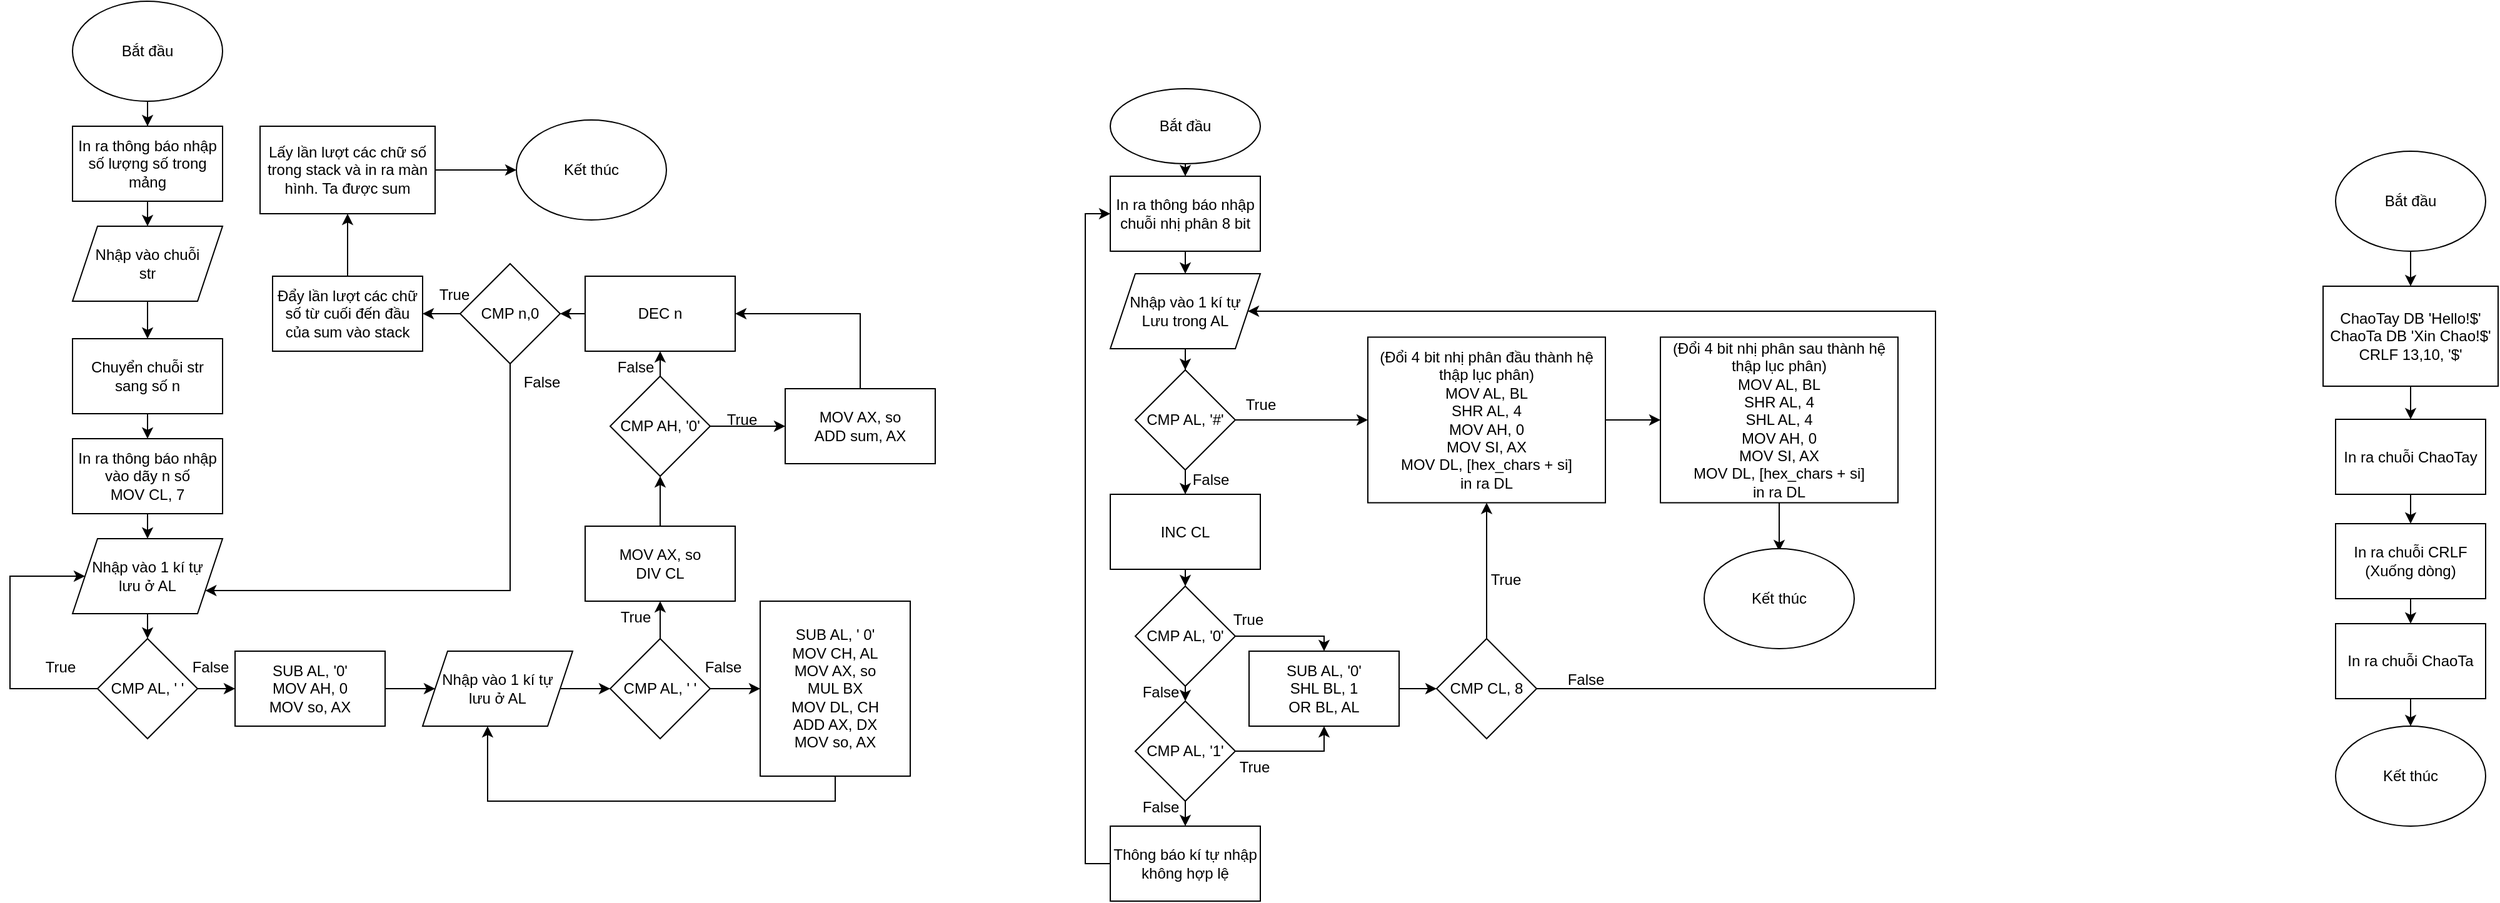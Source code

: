 <mxfile version="24.4.3" type="github">
  <diagram name="Trang-1" id="Hi9tlOcI5kU3Nyd7iPtn">
    <mxGraphModel dx="1518" dy="624" grid="1" gridSize="10" guides="1" tooltips="1" connect="1" arrows="1" fold="1" page="1" pageScale="1" pageWidth="827" pageHeight="1169" math="0" shadow="0">
      <root>
        <mxCell id="0" />
        <mxCell id="1" parent="0" />
        <mxCell id="NTieBcKYmifwPvcHSjF2-3" style="edgeStyle=orthogonalEdgeStyle;rounded=0;orthogonalLoop=1;jettySize=auto;html=1;exitX=0.5;exitY=1;exitDx=0;exitDy=0;" edge="1" parent="1" source="NTieBcKYmifwPvcHSjF2-1" target="NTieBcKYmifwPvcHSjF2-2">
          <mxGeometry relative="1" as="geometry" />
        </mxCell>
        <mxCell id="NTieBcKYmifwPvcHSjF2-1" value="Bắt đầu" style="ellipse;whiteSpace=wrap;html=1;" vertex="1" parent="1">
          <mxGeometry x="70" y="130" width="120" height="80" as="geometry" />
        </mxCell>
        <mxCell id="NTieBcKYmifwPvcHSjF2-5" style="edgeStyle=orthogonalEdgeStyle;rounded=0;orthogonalLoop=1;jettySize=auto;html=1;exitX=0.5;exitY=1;exitDx=0;exitDy=0;entryX=0.5;entryY=0;entryDx=0;entryDy=0;" edge="1" parent="1" source="NTieBcKYmifwPvcHSjF2-2" target="NTieBcKYmifwPvcHSjF2-4">
          <mxGeometry relative="1" as="geometry" />
        </mxCell>
        <mxCell id="NTieBcKYmifwPvcHSjF2-2" value="In ra thông báo nhập số lượng số trong mảng" style="rounded=0;whiteSpace=wrap;html=1;" vertex="1" parent="1">
          <mxGeometry x="70" y="230" width="120" height="60" as="geometry" />
        </mxCell>
        <mxCell id="NTieBcKYmifwPvcHSjF2-7" style="edgeStyle=orthogonalEdgeStyle;rounded=0;orthogonalLoop=1;jettySize=auto;html=1;exitX=0.5;exitY=1;exitDx=0;exitDy=0;" edge="1" parent="1" source="NTieBcKYmifwPvcHSjF2-4" target="NTieBcKYmifwPvcHSjF2-6">
          <mxGeometry relative="1" as="geometry" />
        </mxCell>
        <mxCell id="NTieBcKYmifwPvcHSjF2-4" value="Nhập vào chuỗi&lt;br&gt;str" style="shape=parallelogram;perimeter=parallelogramPerimeter;whiteSpace=wrap;html=1;fixedSize=1;" vertex="1" parent="1">
          <mxGeometry x="70" y="310" width="120" height="60" as="geometry" />
        </mxCell>
        <mxCell id="NTieBcKYmifwPvcHSjF2-9" style="edgeStyle=orthogonalEdgeStyle;rounded=0;orthogonalLoop=1;jettySize=auto;html=1;exitX=0.5;exitY=1;exitDx=0;exitDy=0;entryX=0.5;entryY=0;entryDx=0;entryDy=0;" edge="1" parent="1" source="NTieBcKYmifwPvcHSjF2-6" target="NTieBcKYmifwPvcHSjF2-8">
          <mxGeometry relative="1" as="geometry" />
        </mxCell>
        <mxCell id="NTieBcKYmifwPvcHSjF2-6" value="Chuyển chuỗi str sang số n" style="rounded=0;whiteSpace=wrap;html=1;" vertex="1" parent="1">
          <mxGeometry x="70" y="400" width="120" height="60" as="geometry" />
        </mxCell>
        <mxCell id="NTieBcKYmifwPvcHSjF2-11" style="edgeStyle=orthogonalEdgeStyle;rounded=0;orthogonalLoop=1;jettySize=auto;html=1;exitX=0.5;exitY=1;exitDx=0;exitDy=0;entryX=0.5;entryY=0;entryDx=0;entryDy=0;" edge="1" parent="1" source="NTieBcKYmifwPvcHSjF2-8" target="NTieBcKYmifwPvcHSjF2-10">
          <mxGeometry relative="1" as="geometry" />
        </mxCell>
        <mxCell id="NTieBcKYmifwPvcHSjF2-8" value="In ra thông báo nhập vào dãy n số&lt;br&gt;MOV CL, 7" style="rounded=0;whiteSpace=wrap;html=1;" vertex="1" parent="1">
          <mxGeometry x="70" y="480" width="120" height="60" as="geometry" />
        </mxCell>
        <mxCell id="NTieBcKYmifwPvcHSjF2-13" style="edgeStyle=orthogonalEdgeStyle;rounded=0;orthogonalLoop=1;jettySize=auto;html=1;exitX=0.5;exitY=1;exitDx=0;exitDy=0;entryX=0.5;entryY=0;entryDx=0;entryDy=0;" edge="1" parent="1" source="NTieBcKYmifwPvcHSjF2-10" target="NTieBcKYmifwPvcHSjF2-12">
          <mxGeometry relative="1" as="geometry" />
        </mxCell>
        <mxCell id="NTieBcKYmifwPvcHSjF2-10" value="Nhập vào 1 kí tự&lt;br&gt;lưu ở AL" style="shape=parallelogram;perimeter=parallelogramPerimeter;whiteSpace=wrap;html=1;fixedSize=1;" vertex="1" parent="1">
          <mxGeometry x="70" y="560" width="120" height="60" as="geometry" />
        </mxCell>
        <mxCell id="NTieBcKYmifwPvcHSjF2-14" style="edgeStyle=orthogonalEdgeStyle;rounded=0;orthogonalLoop=1;jettySize=auto;html=1;exitX=0;exitY=0.5;exitDx=0;exitDy=0;entryX=0;entryY=0.5;entryDx=0;entryDy=0;" edge="1" parent="1" source="NTieBcKYmifwPvcHSjF2-12" target="NTieBcKYmifwPvcHSjF2-10">
          <mxGeometry relative="1" as="geometry">
            <Array as="points">
              <mxPoint x="20" y="680" />
              <mxPoint x="20" y="590" />
            </Array>
          </mxGeometry>
        </mxCell>
        <mxCell id="NTieBcKYmifwPvcHSjF2-16" style="edgeStyle=orthogonalEdgeStyle;rounded=0;orthogonalLoop=1;jettySize=auto;html=1;exitX=1;exitY=0.5;exitDx=0;exitDy=0;entryX=0;entryY=0.5;entryDx=0;entryDy=0;" edge="1" parent="1" source="NTieBcKYmifwPvcHSjF2-12" target="NTieBcKYmifwPvcHSjF2-15">
          <mxGeometry relative="1" as="geometry" />
        </mxCell>
        <mxCell id="NTieBcKYmifwPvcHSjF2-12" value="CMP AL, &#39; &#39;" style="rhombus;whiteSpace=wrap;html=1;" vertex="1" parent="1">
          <mxGeometry x="90" y="640" width="80" height="80" as="geometry" />
        </mxCell>
        <mxCell id="NTieBcKYmifwPvcHSjF2-21" style="edgeStyle=orthogonalEdgeStyle;rounded=0;orthogonalLoop=1;jettySize=auto;html=1;exitX=1;exitY=0.5;exitDx=0;exitDy=0;entryX=0;entryY=0.5;entryDx=0;entryDy=0;" edge="1" parent="1" source="NTieBcKYmifwPvcHSjF2-15" target="NTieBcKYmifwPvcHSjF2-19">
          <mxGeometry relative="1" as="geometry" />
        </mxCell>
        <mxCell id="NTieBcKYmifwPvcHSjF2-15" value="SUB AL, &#39;0&#39;&lt;div&gt;MOV AH, 0&lt;/div&gt;&lt;div&gt;MOV so, AX&lt;/div&gt;" style="rounded=0;whiteSpace=wrap;html=1;" vertex="1" parent="1">
          <mxGeometry x="200" y="650" width="120" height="60" as="geometry" />
        </mxCell>
        <mxCell id="NTieBcKYmifwPvcHSjF2-17" value="False" style="text;html=1;align=center;verticalAlign=middle;resizable=0;points=[];autosize=1;strokeColor=none;fillColor=none;" vertex="1" parent="1">
          <mxGeometry x="155" y="648" width="50" height="30" as="geometry" />
        </mxCell>
        <mxCell id="NTieBcKYmifwPvcHSjF2-18" value="True" style="text;html=1;align=center;verticalAlign=middle;resizable=0;points=[];autosize=1;strokeColor=none;fillColor=none;" vertex="1" parent="1">
          <mxGeometry x="35" y="648" width="50" height="30" as="geometry" />
        </mxCell>
        <mxCell id="NTieBcKYmifwPvcHSjF2-22" style="edgeStyle=orthogonalEdgeStyle;rounded=0;orthogonalLoop=1;jettySize=auto;html=1;exitX=1;exitY=0.5;exitDx=0;exitDy=0;entryX=0;entryY=0.5;entryDx=0;entryDy=0;" edge="1" parent="1" source="NTieBcKYmifwPvcHSjF2-19" target="NTieBcKYmifwPvcHSjF2-20">
          <mxGeometry relative="1" as="geometry" />
        </mxCell>
        <mxCell id="NTieBcKYmifwPvcHSjF2-19" value="Nhập vào 1 kí tự&lt;br&gt;lưu ở AL" style="shape=parallelogram;perimeter=parallelogramPerimeter;whiteSpace=wrap;html=1;fixedSize=1;" vertex="1" parent="1">
          <mxGeometry x="350" y="650" width="120" height="60" as="geometry" />
        </mxCell>
        <mxCell id="NTieBcKYmifwPvcHSjF2-24" style="edgeStyle=orthogonalEdgeStyle;rounded=0;orthogonalLoop=1;jettySize=auto;html=1;exitX=0.5;exitY=0;exitDx=0;exitDy=0;" edge="1" parent="1" source="NTieBcKYmifwPvcHSjF2-20" target="NTieBcKYmifwPvcHSjF2-23">
          <mxGeometry relative="1" as="geometry" />
        </mxCell>
        <mxCell id="NTieBcKYmifwPvcHSjF2-30" style="edgeStyle=orthogonalEdgeStyle;rounded=0;orthogonalLoop=1;jettySize=auto;html=1;exitX=1;exitY=0.5;exitDx=0;exitDy=0;entryX=0;entryY=0.5;entryDx=0;entryDy=0;" edge="1" parent="1" source="NTieBcKYmifwPvcHSjF2-20" target="NTieBcKYmifwPvcHSjF2-25">
          <mxGeometry relative="1" as="geometry" />
        </mxCell>
        <mxCell id="NTieBcKYmifwPvcHSjF2-20" value="CMP AL, &#39; &#39;" style="rhombus;whiteSpace=wrap;html=1;" vertex="1" parent="1">
          <mxGeometry x="500" y="640" width="80" height="80" as="geometry" />
        </mxCell>
        <mxCell id="NTieBcKYmifwPvcHSjF2-35" style="edgeStyle=orthogonalEdgeStyle;rounded=0;orthogonalLoop=1;jettySize=auto;html=1;exitX=0.5;exitY=0;exitDx=0;exitDy=0;" edge="1" parent="1" source="NTieBcKYmifwPvcHSjF2-23" target="NTieBcKYmifwPvcHSjF2-34">
          <mxGeometry relative="1" as="geometry" />
        </mxCell>
        <mxCell id="NTieBcKYmifwPvcHSjF2-23" value="MOV AX, so&lt;div&gt;DIV CL&lt;/div&gt;" style="rounded=0;whiteSpace=wrap;html=1;" vertex="1" parent="1">
          <mxGeometry x="480" y="550" width="120" height="60" as="geometry" />
        </mxCell>
        <mxCell id="NTieBcKYmifwPvcHSjF2-25" value="SUB AL, &#39; 0&#39;&lt;div&gt;MOV CH, AL&lt;/div&gt;&lt;div&gt;MOV AX, so&lt;/div&gt;&lt;div&gt;MUL BX&lt;/div&gt;&lt;div&gt;MOV DL, CH&lt;/div&gt;&lt;div&gt;ADD AX, DX&lt;/div&gt;&lt;div&gt;MOV so, AX&lt;/div&gt;" style="rounded=0;whiteSpace=wrap;html=1;" vertex="1" parent="1">
          <mxGeometry x="620" y="610" width="120" height="140" as="geometry" />
        </mxCell>
        <mxCell id="NTieBcKYmifwPvcHSjF2-31" style="edgeStyle=orthogonalEdgeStyle;rounded=0;orthogonalLoop=1;jettySize=auto;html=1;exitX=0.5;exitY=1;exitDx=0;exitDy=0;entryX=0.433;entryY=1;entryDx=0;entryDy=0;entryPerimeter=0;" edge="1" parent="1" source="NTieBcKYmifwPvcHSjF2-25" target="NTieBcKYmifwPvcHSjF2-19">
          <mxGeometry relative="1" as="geometry" />
        </mxCell>
        <mxCell id="NTieBcKYmifwPvcHSjF2-32" value="True" style="text;html=1;align=center;verticalAlign=middle;resizable=0;points=[];autosize=1;strokeColor=none;fillColor=none;" vertex="1" parent="1">
          <mxGeometry x="495" y="608" width="50" height="30" as="geometry" />
        </mxCell>
        <mxCell id="NTieBcKYmifwPvcHSjF2-33" value="False" style="text;html=1;align=center;verticalAlign=middle;resizable=0;points=[];autosize=1;strokeColor=none;fillColor=none;" vertex="1" parent="1">
          <mxGeometry x="565" y="648" width="50" height="30" as="geometry" />
        </mxCell>
        <mxCell id="NTieBcKYmifwPvcHSjF2-38" style="edgeStyle=orthogonalEdgeStyle;rounded=0;orthogonalLoop=1;jettySize=auto;html=1;exitX=1;exitY=0.5;exitDx=0;exitDy=0;entryX=0;entryY=0.5;entryDx=0;entryDy=0;" edge="1" parent="1" source="NTieBcKYmifwPvcHSjF2-34" target="NTieBcKYmifwPvcHSjF2-37">
          <mxGeometry relative="1" as="geometry" />
        </mxCell>
        <mxCell id="NTieBcKYmifwPvcHSjF2-41" style="edgeStyle=orthogonalEdgeStyle;rounded=0;orthogonalLoop=1;jettySize=auto;html=1;exitX=0.5;exitY=0;exitDx=0;exitDy=0;entryX=0.5;entryY=1;entryDx=0;entryDy=0;" edge="1" parent="1" source="NTieBcKYmifwPvcHSjF2-34" target="NTieBcKYmifwPvcHSjF2-40">
          <mxGeometry relative="1" as="geometry" />
        </mxCell>
        <mxCell id="NTieBcKYmifwPvcHSjF2-34" value="CMP AH, &#39;0&#39;" style="rhombus;whiteSpace=wrap;html=1;" vertex="1" parent="1">
          <mxGeometry x="500" y="430" width="80" height="80" as="geometry" />
        </mxCell>
        <mxCell id="NTieBcKYmifwPvcHSjF2-42" style="edgeStyle=orthogonalEdgeStyle;rounded=0;orthogonalLoop=1;jettySize=auto;html=1;exitX=0.5;exitY=0;exitDx=0;exitDy=0;entryX=1;entryY=0.5;entryDx=0;entryDy=0;" edge="1" parent="1" source="NTieBcKYmifwPvcHSjF2-37" target="NTieBcKYmifwPvcHSjF2-40">
          <mxGeometry relative="1" as="geometry" />
        </mxCell>
        <mxCell id="NTieBcKYmifwPvcHSjF2-37" value="MOV AX, so&lt;div&gt;ADD sum, AX&lt;/div&gt;" style="rounded=0;whiteSpace=wrap;html=1;" vertex="1" parent="1">
          <mxGeometry x="640" y="440" width="120" height="60" as="geometry" />
        </mxCell>
        <mxCell id="NTieBcKYmifwPvcHSjF2-39" value="True" style="text;html=1;align=center;verticalAlign=middle;resizable=0;points=[];autosize=1;strokeColor=none;fillColor=none;" vertex="1" parent="1">
          <mxGeometry x="580" y="450" width="50" height="30" as="geometry" />
        </mxCell>
        <mxCell id="NTieBcKYmifwPvcHSjF2-45" style="edgeStyle=orthogonalEdgeStyle;rounded=0;orthogonalLoop=1;jettySize=auto;html=1;exitX=0;exitY=0.5;exitDx=0;exitDy=0;entryX=1;entryY=0.5;entryDx=0;entryDy=0;" edge="1" parent="1" source="NTieBcKYmifwPvcHSjF2-40" target="NTieBcKYmifwPvcHSjF2-43">
          <mxGeometry relative="1" as="geometry" />
        </mxCell>
        <mxCell id="NTieBcKYmifwPvcHSjF2-40" value="DEC n" style="rounded=0;whiteSpace=wrap;html=1;" vertex="1" parent="1">
          <mxGeometry x="480" y="350" width="120" height="60" as="geometry" />
        </mxCell>
        <mxCell id="NTieBcKYmifwPvcHSjF2-44" style="edgeStyle=orthogonalEdgeStyle;rounded=0;orthogonalLoop=1;jettySize=auto;html=1;exitX=0.5;exitY=1;exitDx=0;exitDy=0;entryX=1;entryY=0.75;entryDx=0;entryDy=0;" edge="1" parent="1" source="NTieBcKYmifwPvcHSjF2-43" target="NTieBcKYmifwPvcHSjF2-10">
          <mxGeometry relative="1" as="geometry">
            <Array as="points">
              <mxPoint x="420" y="602" />
            </Array>
          </mxGeometry>
        </mxCell>
        <mxCell id="NTieBcKYmifwPvcHSjF2-49" style="edgeStyle=orthogonalEdgeStyle;rounded=0;orthogonalLoop=1;jettySize=auto;html=1;exitX=0;exitY=0.5;exitDx=0;exitDy=0;entryX=1;entryY=0.5;entryDx=0;entryDy=0;" edge="1" parent="1" source="NTieBcKYmifwPvcHSjF2-43" target="NTieBcKYmifwPvcHSjF2-48">
          <mxGeometry relative="1" as="geometry" />
        </mxCell>
        <mxCell id="NTieBcKYmifwPvcHSjF2-43" value="CMP n,0" style="rhombus;whiteSpace=wrap;html=1;" vertex="1" parent="1">
          <mxGeometry x="380" y="340" width="80" height="80" as="geometry" />
        </mxCell>
        <mxCell id="NTieBcKYmifwPvcHSjF2-46" value="False" style="text;html=1;align=center;verticalAlign=middle;resizable=0;points=[];autosize=1;strokeColor=none;fillColor=none;" vertex="1" parent="1">
          <mxGeometry x="420" y="420" width="50" height="30" as="geometry" />
        </mxCell>
        <mxCell id="NTieBcKYmifwPvcHSjF2-52" style="edgeStyle=orthogonalEdgeStyle;rounded=0;orthogonalLoop=1;jettySize=auto;html=1;exitX=1;exitY=0.5;exitDx=0;exitDy=0;entryX=0;entryY=0.5;entryDx=0;entryDy=0;" edge="1" parent="1" source="NTieBcKYmifwPvcHSjF2-47" target="NTieBcKYmifwPvcHSjF2-51">
          <mxGeometry relative="1" as="geometry" />
        </mxCell>
        <mxCell id="NTieBcKYmifwPvcHSjF2-47" value="Lấy lần lượt các chữ số trong stack và in ra màn hình. Ta được sum" style="rounded=0;whiteSpace=wrap;html=1;" vertex="1" parent="1">
          <mxGeometry x="220" y="230" width="140" height="70" as="geometry" />
        </mxCell>
        <mxCell id="NTieBcKYmifwPvcHSjF2-50" style="edgeStyle=orthogonalEdgeStyle;rounded=0;orthogonalLoop=1;jettySize=auto;html=1;exitX=0.5;exitY=0;exitDx=0;exitDy=0;entryX=0.5;entryY=1;entryDx=0;entryDy=0;" edge="1" parent="1" source="NTieBcKYmifwPvcHSjF2-48" target="NTieBcKYmifwPvcHSjF2-47">
          <mxGeometry relative="1" as="geometry" />
        </mxCell>
        <mxCell id="NTieBcKYmifwPvcHSjF2-48" value="Đẩy lần lượt các chữ số từ cuối đến đầu của sum vào stack" style="rounded=0;whiteSpace=wrap;html=1;" vertex="1" parent="1">
          <mxGeometry x="230" y="350" width="120" height="60" as="geometry" />
        </mxCell>
        <mxCell id="NTieBcKYmifwPvcHSjF2-51" value="Kết thúc" style="ellipse;whiteSpace=wrap;html=1;" vertex="1" parent="1">
          <mxGeometry x="425" y="225" width="120" height="80" as="geometry" />
        </mxCell>
        <mxCell id="NTieBcKYmifwPvcHSjF2-53" value="True" style="text;html=1;align=center;verticalAlign=middle;resizable=0;points=[];autosize=1;strokeColor=none;fillColor=none;" vertex="1" parent="1">
          <mxGeometry x="350" y="350" width="50" height="30" as="geometry" />
        </mxCell>
        <mxCell id="NTieBcKYmifwPvcHSjF2-54" value="False" style="text;html=1;align=center;verticalAlign=middle;resizable=0;points=[];autosize=1;strokeColor=none;fillColor=none;" vertex="1" parent="1">
          <mxGeometry x="495" y="408" width="50" height="30" as="geometry" />
        </mxCell>
        <mxCell id="NTieBcKYmifwPvcHSjF2-57" style="edgeStyle=orthogonalEdgeStyle;rounded=0;orthogonalLoop=1;jettySize=auto;html=1;exitX=0.5;exitY=1;exitDx=0;exitDy=0;entryX=0.5;entryY=0;entryDx=0;entryDy=0;" edge="1" parent="1" source="NTieBcKYmifwPvcHSjF2-55" target="NTieBcKYmifwPvcHSjF2-56">
          <mxGeometry relative="1" as="geometry" />
        </mxCell>
        <mxCell id="NTieBcKYmifwPvcHSjF2-55" value="Bắt đầu" style="ellipse;whiteSpace=wrap;html=1;" vertex="1" parent="1">
          <mxGeometry x="900" y="200" width="120" height="60" as="geometry" />
        </mxCell>
        <mxCell id="NTieBcKYmifwPvcHSjF2-60" style="edgeStyle=orthogonalEdgeStyle;rounded=0;orthogonalLoop=1;jettySize=auto;html=1;exitX=0.5;exitY=1;exitDx=0;exitDy=0;entryX=0.5;entryY=0;entryDx=0;entryDy=0;" edge="1" parent="1" source="NTieBcKYmifwPvcHSjF2-56" target="NTieBcKYmifwPvcHSjF2-59">
          <mxGeometry relative="1" as="geometry" />
        </mxCell>
        <mxCell id="NTieBcKYmifwPvcHSjF2-56" value="In ra thông báo nhập chuỗi nhị phân 8 bit" style="rounded=0;whiteSpace=wrap;html=1;" vertex="1" parent="1">
          <mxGeometry x="900" y="270" width="120" height="60" as="geometry" />
        </mxCell>
        <mxCell id="NTieBcKYmifwPvcHSjF2-62" style="edgeStyle=orthogonalEdgeStyle;rounded=0;orthogonalLoop=1;jettySize=auto;html=1;exitX=0.5;exitY=1;exitDx=0;exitDy=0;" edge="1" parent="1" source="NTieBcKYmifwPvcHSjF2-59" target="NTieBcKYmifwPvcHSjF2-61">
          <mxGeometry relative="1" as="geometry" />
        </mxCell>
        <mxCell id="NTieBcKYmifwPvcHSjF2-59" value="Nhập vào 1 kí tự&lt;br&gt;Lưu trong AL" style="shape=parallelogram;perimeter=parallelogramPerimeter;whiteSpace=wrap;html=1;fixedSize=1;" vertex="1" parent="1">
          <mxGeometry x="900" y="348" width="120" height="60" as="geometry" />
        </mxCell>
        <mxCell id="NTieBcKYmifwPvcHSjF2-64" style="edgeStyle=orthogonalEdgeStyle;rounded=0;orthogonalLoop=1;jettySize=auto;html=1;exitX=1;exitY=0.5;exitDx=0;exitDy=0;entryX=0;entryY=0.5;entryDx=0;entryDy=0;" edge="1" parent="1" source="NTieBcKYmifwPvcHSjF2-61" target="NTieBcKYmifwPvcHSjF2-63">
          <mxGeometry relative="1" as="geometry" />
        </mxCell>
        <mxCell id="NTieBcKYmifwPvcHSjF2-66" style="edgeStyle=orthogonalEdgeStyle;rounded=0;orthogonalLoop=1;jettySize=auto;html=1;exitX=0.5;exitY=1;exitDx=0;exitDy=0;entryX=0.5;entryY=0;entryDx=0;entryDy=0;" edge="1" parent="1" source="NTieBcKYmifwPvcHSjF2-61" target="NTieBcKYmifwPvcHSjF2-65">
          <mxGeometry relative="1" as="geometry" />
        </mxCell>
        <mxCell id="NTieBcKYmifwPvcHSjF2-61" value="CMP AL, &#39;#&#39;" style="rhombus;whiteSpace=wrap;html=1;" vertex="1" parent="1">
          <mxGeometry x="920" y="425" width="80" height="80" as="geometry" />
        </mxCell>
        <mxCell id="NTieBcKYmifwPvcHSjF2-79" style="edgeStyle=orthogonalEdgeStyle;rounded=0;orthogonalLoop=1;jettySize=auto;html=1;exitX=1;exitY=0.5;exitDx=0;exitDy=0;entryX=0;entryY=0.5;entryDx=0;entryDy=0;" edge="1" parent="1" source="NTieBcKYmifwPvcHSjF2-63" target="NTieBcKYmifwPvcHSjF2-78">
          <mxGeometry relative="1" as="geometry" />
        </mxCell>
        <mxCell id="NTieBcKYmifwPvcHSjF2-63" value="(Đổi 4 bit nhị phân đầu thành hệ thập lục phân)&lt;div&gt;MOV AL, BL&lt;/div&gt;&lt;div&gt;SHR AL, 4&lt;/div&gt;&lt;div&gt;MOV AH, 0&lt;/div&gt;&lt;div&gt;MOV SI, AX&lt;/div&gt;&lt;div&gt;MOV DL, [hex_chars + si]&lt;/div&gt;&lt;div&gt;in ra DL&lt;/div&gt;" style="rounded=0;whiteSpace=wrap;html=1;" vertex="1" parent="1">
          <mxGeometry x="1106" y="398.75" width="190" height="132.5" as="geometry" />
        </mxCell>
        <mxCell id="NTieBcKYmifwPvcHSjF2-70" style="edgeStyle=orthogonalEdgeStyle;rounded=0;orthogonalLoop=1;jettySize=auto;html=1;exitX=0.5;exitY=1;exitDx=0;exitDy=0;entryX=0.5;entryY=0;entryDx=0;entryDy=0;" edge="1" parent="1" source="NTieBcKYmifwPvcHSjF2-65" target="NTieBcKYmifwPvcHSjF2-68">
          <mxGeometry relative="1" as="geometry" />
        </mxCell>
        <mxCell id="NTieBcKYmifwPvcHSjF2-65" value="INC CL" style="rounded=0;whiteSpace=wrap;html=1;" vertex="1" parent="1">
          <mxGeometry x="900" y="524.5" width="120" height="60" as="geometry" />
        </mxCell>
        <mxCell id="NTieBcKYmifwPvcHSjF2-71" style="edgeStyle=orthogonalEdgeStyle;rounded=0;orthogonalLoop=1;jettySize=auto;html=1;exitX=0.5;exitY=1;exitDx=0;exitDy=0;entryX=0.5;entryY=0;entryDx=0;entryDy=0;" edge="1" parent="1" source="NTieBcKYmifwPvcHSjF2-68" target="NTieBcKYmifwPvcHSjF2-69">
          <mxGeometry relative="1" as="geometry" />
        </mxCell>
        <mxCell id="NTieBcKYmifwPvcHSjF2-86" style="edgeStyle=orthogonalEdgeStyle;rounded=0;orthogonalLoop=1;jettySize=auto;html=1;exitX=1;exitY=0.5;exitDx=0;exitDy=0;entryX=0.5;entryY=0;entryDx=0;entryDy=0;" edge="1" parent="1" source="NTieBcKYmifwPvcHSjF2-68" target="NTieBcKYmifwPvcHSjF2-72">
          <mxGeometry relative="1" as="geometry">
            <Array as="points">
              <mxPoint x="1071" y="638" />
            </Array>
          </mxGeometry>
        </mxCell>
        <mxCell id="NTieBcKYmifwPvcHSjF2-68" value="CMP AL, &#39;0&#39;" style="rhombus;whiteSpace=wrap;html=1;" vertex="1" parent="1">
          <mxGeometry x="920" y="598" width="80" height="80" as="geometry" />
        </mxCell>
        <mxCell id="NTieBcKYmifwPvcHSjF2-74" style="edgeStyle=orthogonalEdgeStyle;rounded=0;orthogonalLoop=1;jettySize=auto;html=1;exitX=1;exitY=0.5;exitDx=0;exitDy=0;entryX=0.5;entryY=1;entryDx=0;entryDy=0;" edge="1" parent="1" source="NTieBcKYmifwPvcHSjF2-69" target="NTieBcKYmifwPvcHSjF2-72">
          <mxGeometry relative="1" as="geometry" />
        </mxCell>
        <mxCell id="NTieBcKYmifwPvcHSjF2-76" style="edgeStyle=orthogonalEdgeStyle;rounded=0;orthogonalLoop=1;jettySize=auto;html=1;exitX=0.5;exitY=1;exitDx=0;exitDy=0;entryX=0.5;entryY=0;entryDx=0;entryDy=0;" edge="1" parent="1" source="NTieBcKYmifwPvcHSjF2-69" target="NTieBcKYmifwPvcHSjF2-75">
          <mxGeometry relative="1" as="geometry" />
        </mxCell>
        <mxCell id="NTieBcKYmifwPvcHSjF2-69" value="CMP AL, &#39;1&#39;" style="rhombus;whiteSpace=wrap;html=1;" vertex="1" parent="1">
          <mxGeometry x="920" y="690" width="80" height="80" as="geometry" />
        </mxCell>
        <mxCell id="NTieBcKYmifwPvcHSjF2-82" style="edgeStyle=orthogonalEdgeStyle;rounded=0;orthogonalLoop=1;jettySize=auto;html=1;exitX=1;exitY=0.5;exitDx=0;exitDy=0;" edge="1" parent="1" source="NTieBcKYmifwPvcHSjF2-72" target="NTieBcKYmifwPvcHSjF2-83">
          <mxGeometry relative="1" as="geometry">
            <mxPoint x="1181.0" y="699.529" as="targetPoint" />
          </mxGeometry>
        </mxCell>
        <mxCell id="NTieBcKYmifwPvcHSjF2-72" value="SUB AL, &#39;0&#39;&lt;div&gt;SHL BL, 1&lt;/div&gt;&lt;div&gt;OR BL, AL&lt;/div&gt;" style="rounded=0;whiteSpace=wrap;html=1;" vertex="1" parent="1">
          <mxGeometry x="1011" y="650" width="120" height="60" as="geometry" />
        </mxCell>
        <mxCell id="NTieBcKYmifwPvcHSjF2-77" style="edgeStyle=orthogonalEdgeStyle;rounded=0;orthogonalLoop=1;jettySize=auto;html=1;exitX=0;exitY=0.5;exitDx=0;exitDy=0;entryX=0;entryY=0.5;entryDx=0;entryDy=0;" edge="1" parent="1" source="NTieBcKYmifwPvcHSjF2-75" target="NTieBcKYmifwPvcHSjF2-56">
          <mxGeometry relative="1" as="geometry" />
        </mxCell>
        <mxCell id="NTieBcKYmifwPvcHSjF2-75" value="Thông báo kí tự nhập không hợp lệ" style="rounded=0;whiteSpace=wrap;html=1;" vertex="1" parent="1">
          <mxGeometry x="900" y="790" width="120" height="60" as="geometry" />
        </mxCell>
        <mxCell id="NTieBcKYmifwPvcHSjF2-81" style="edgeStyle=orthogonalEdgeStyle;rounded=0;orthogonalLoop=1;jettySize=auto;html=1;exitX=0.5;exitY=1;exitDx=0;exitDy=0;" edge="1" parent="1" source="NTieBcKYmifwPvcHSjF2-78">
          <mxGeometry relative="1" as="geometry">
            <mxPoint x="1435.0" y="570.0" as="targetPoint" />
          </mxGeometry>
        </mxCell>
        <mxCell id="NTieBcKYmifwPvcHSjF2-78" value="(Đổi 4 bit nhị phân sau thành hệ thập lục phân)&lt;div&gt;MOV AL, BL&lt;/div&gt;&lt;div&gt;SHR AL, 4&lt;/div&gt;&lt;div&gt;SHL AL, 4&lt;/div&gt;&lt;div&gt;MOV AH, 0&lt;/div&gt;&lt;div&gt;MOV SI, AX&lt;/div&gt;&lt;div&gt;MOV DL, [hex_chars + si]&lt;/div&gt;&lt;div&gt;in ra DL&lt;/div&gt;" style="rounded=0;whiteSpace=wrap;html=1;" vertex="1" parent="1">
          <mxGeometry x="1340" y="398.75" width="190" height="132.5" as="geometry" />
        </mxCell>
        <mxCell id="NTieBcKYmifwPvcHSjF2-80" value="Kết thúc" style="ellipse;whiteSpace=wrap;html=1;" vertex="1" parent="1">
          <mxGeometry x="1375" y="568" width="120" height="80" as="geometry" />
        </mxCell>
        <mxCell id="NTieBcKYmifwPvcHSjF2-84" style="edgeStyle=orthogonalEdgeStyle;rounded=0;orthogonalLoop=1;jettySize=auto;html=1;exitX=0.5;exitY=0;exitDx=0;exitDy=0;entryX=0.5;entryY=1;entryDx=0;entryDy=0;" edge="1" parent="1" source="NTieBcKYmifwPvcHSjF2-83" target="NTieBcKYmifwPvcHSjF2-63">
          <mxGeometry relative="1" as="geometry" />
        </mxCell>
        <mxCell id="NTieBcKYmifwPvcHSjF2-83" value="CMP CL, 8" style="rhombus;whiteSpace=wrap;html=1;" vertex="1" parent="1">
          <mxGeometry x="1161.0" y="639.999" width="80" height="80" as="geometry" />
        </mxCell>
        <mxCell id="NTieBcKYmifwPvcHSjF2-87" value="True" style="text;html=1;align=center;verticalAlign=middle;resizable=0;points=[];autosize=1;strokeColor=none;fillColor=none;" vertex="1" parent="1">
          <mxGeometry x="985" y="610" width="50" height="30" as="geometry" />
        </mxCell>
        <mxCell id="NTieBcKYmifwPvcHSjF2-88" value="False" style="text;html=1;align=center;verticalAlign=middle;resizable=0;points=[];autosize=1;strokeColor=none;fillColor=none;" vertex="1" parent="1">
          <mxGeometry x="915" y="668" width="50" height="30" as="geometry" />
        </mxCell>
        <mxCell id="NTieBcKYmifwPvcHSjF2-89" value="True" style="text;html=1;align=center;verticalAlign=middle;resizable=0;points=[];autosize=1;strokeColor=none;fillColor=none;" vertex="1" parent="1">
          <mxGeometry x="990" y="728" width="50" height="30" as="geometry" />
        </mxCell>
        <mxCell id="NTieBcKYmifwPvcHSjF2-90" value="False" style="text;html=1;align=center;verticalAlign=middle;resizable=0;points=[];autosize=1;strokeColor=none;fillColor=none;" vertex="1" parent="1">
          <mxGeometry x="915" y="760" width="50" height="30" as="geometry" />
        </mxCell>
        <mxCell id="NTieBcKYmifwPvcHSjF2-92" value="" style="endArrow=classic;html=1;rounded=0;exitX=1;exitY=0.5;exitDx=0;exitDy=0;entryX=1;entryY=0.5;entryDx=0;entryDy=0;" edge="1" parent="1" source="NTieBcKYmifwPvcHSjF2-83" target="NTieBcKYmifwPvcHSjF2-59">
          <mxGeometry width="50" height="50" relative="1" as="geometry">
            <mxPoint x="1570" y="540" as="sourcePoint" />
            <mxPoint x="1620" y="490" as="targetPoint" />
            <Array as="points">
              <mxPoint x="1560" y="680" />
              <mxPoint x="1560" y="378" />
            </Array>
          </mxGeometry>
        </mxCell>
        <mxCell id="NTieBcKYmifwPvcHSjF2-93" value="True" style="text;html=1;align=center;verticalAlign=middle;resizable=0;points=[];autosize=1;strokeColor=none;fillColor=none;" vertex="1" parent="1">
          <mxGeometry x="1191" y="578" width="50" height="30" as="geometry" />
        </mxCell>
        <mxCell id="NTieBcKYmifwPvcHSjF2-94" value="False" style="text;html=1;align=center;verticalAlign=middle;resizable=0;points=[];autosize=1;strokeColor=none;fillColor=none;" vertex="1" parent="1">
          <mxGeometry x="1255" y="658" width="50" height="30" as="geometry" />
        </mxCell>
        <mxCell id="NTieBcKYmifwPvcHSjF2-95" value="True" style="text;html=1;align=center;verticalAlign=middle;resizable=0;points=[];autosize=1;strokeColor=none;fillColor=none;" vertex="1" parent="1">
          <mxGeometry x="995" y="438" width="50" height="30" as="geometry" />
        </mxCell>
        <mxCell id="NTieBcKYmifwPvcHSjF2-96" value="False" style="text;html=1;align=center;verticalAlign=middle;resizable=0;points=[];autosize=1;strokeColor=none;fillColor=none;" vertex="1" parent="1">
          <mxGeometry x="955" y="498" width="50" height="30" as="geometry" />
        </mxCell>
        <mxCell id="NTieBcKYmifwPvcHSjF2-103" style="edgeStyle=orthogonalEdgeStyle;rounded=0;orthogonalLoop=1;jettySize=auto;html=1;exitX=0.5;exitY=1;exitDx=0;exitDy=0;entryX=0.5;entryY=0;entryDx=0;entryDy=0;" edge="1" parent="1" source="NTieBcKYmifwPvcHSjF2-97" target="NTieBcKYmifwPvcHSjF2-98">
          <mxGeometry relative="1" as="geometry" />
        </mxCell>
        <mxCell id="NTieBcKYmifwPvcHSjF2-97" value="Bắt đầu" style="ellipse;whiteSpace=wrap;html=1;" vertex="1" parent="1">
          <mxGeometry x="1880" y="250" width="120" height="80" as="geometry" />
        </mxCell>
        <mxCell id="NTieBcKYmifwPvcHSjF2-104" style="edgeStyle=orthogonalEdgeStyle;rounded=0;orthogonalLoop=1;jettySize=auto;html=1;exitX=0.5;exitY=1;exitDx=0;exitDy=0;entryX=0.5;entryY=0;entryDx=0;entryDy=0;" edge="1" parent="1" source="NTieBcKYmifwPvcHSjF2-98" target="NTieBcKYmifwPvcHSjF2-99">
          <mxGeometry relative="1" as="geometry" />
        </mxCell>
        <mxCell id="NTieBcKYmifwPvcHSjF2-98" value="ChaoTay DB &#39;Hello!$&#39;&lt;div&gt;ChaoTa DB &#39;Xin Chao!$&#39;&lt;/div&gt;&lt;div&gt;CRLF 13,10, &#39;$&#39;&lt;/div&gt;" style="rounded=0;whiteSpace=wrap;html=1;" vertex="1" parent="1">
          <mxGeometry x="1870" y="358" width="140" height="80" as="geometry" />
        </mxCell>
        <mxCell id="NTieBcKYmifwPvcHSjF2-105" style="edgeStyle=orthogonalEdgeStyle;rounded=0;orthogonalLoop=1;jettySize=auto;html=1;exitX=0.5;exitY=1;exitDx=0;exitDy=0;entryX=0.5;entryY=0;entryDx=0;entryDy=0;" edge="1" parent="1" source="NTieBcKYmifwPvcHSjF2-99" target="NTieBcKYmifwPvcHSjF2-100">
          <mxGeometry relative="1" as="geometry" />
        </mxCell>
        <mxCell id="NTieBcKYmifwPvcHSjF2-99" value="In ra chuỗi ChaoTay" style="rounded=0;whiteSpace=wrap;html=1;" vertex="1" parent="1">
          <mxGeometry x="1880" y="464.5" width="120" height="60" as="geometry" />
        </mxCell>
        <mxCell id="NTieBcKYmifwPvcHSjF2-106" style="edgeStyle=orthogonalEdgeStyle;rounded=0;orthogonalLoop=1;jettySize=auto;html=1;exitX=0.5;exitY=1;exitDx=0;exitDy=0;entryX=0.5;entryY=0;entryDx=0;entryDy=0;" edge="1" parent="1" source="NTieBcKYmifwPvcHSjF2-100" target="NTieBcKYmifwPvcHSjF2-101">
          <mxGeometry relative="1" as="geometry" />
        </mxCell>
        <mxCell id="NTieBcKYmifwPvcHSjF2-100" value="In ra chuỗi CRLF&lt;div&gt;(Xuống dòng)&lt;/div&gt;" style="rounded=0;whiteSpace=wrap;html=1;" vertex="1" parent="1">
          <mxGeometry x="1880" y="548" width="120" height="60" as="geometry" />
        </mxCell>
        <mxCell id="NTieBcKYmifwPvcHSjF2-108" style="edgeStyle=orthogonalEdgeStyle;rounded=0;orthogonalLoop=1;jettySize=auto;html=1;exitX=0.5;exitY=1;exitDx=0;exitDy=0;entryX=0.5;entryY=0;entryDx=0;entryDy=0;" edge="1" parent="1" source="NTieBcKYmifwPvcHSjF2-101" target="NTieBcKYmifwPvcHSjF2-102">
          <mxGeometry relative="1" as="geometry" />
        </mxCell>
        <mxCell id="NTieBcKYmifwPvcHSjF2-101" value="In ra chuỗi ChaoTa" style="rounded=0;whiteSpace=wrap;html=1;" vertex="1" parent="1">
          <mxGeometry x="1880" y="628" width="120" height="60" as="geometry" />
        </mxCell>
        <mxCell id="NTieBcKYmifwPvcHSjF2-102" value="Kết thúc" style="ellipse;whiteSpace=wrap;html=1;" vertex="1" parent="1">
          <mxGeometry x="1880" y="710" width="120" height="80" as="geometry" />
        </mxCell>
      </root>
    </mxGraphModel>
  </diagram>
</mxfile>
